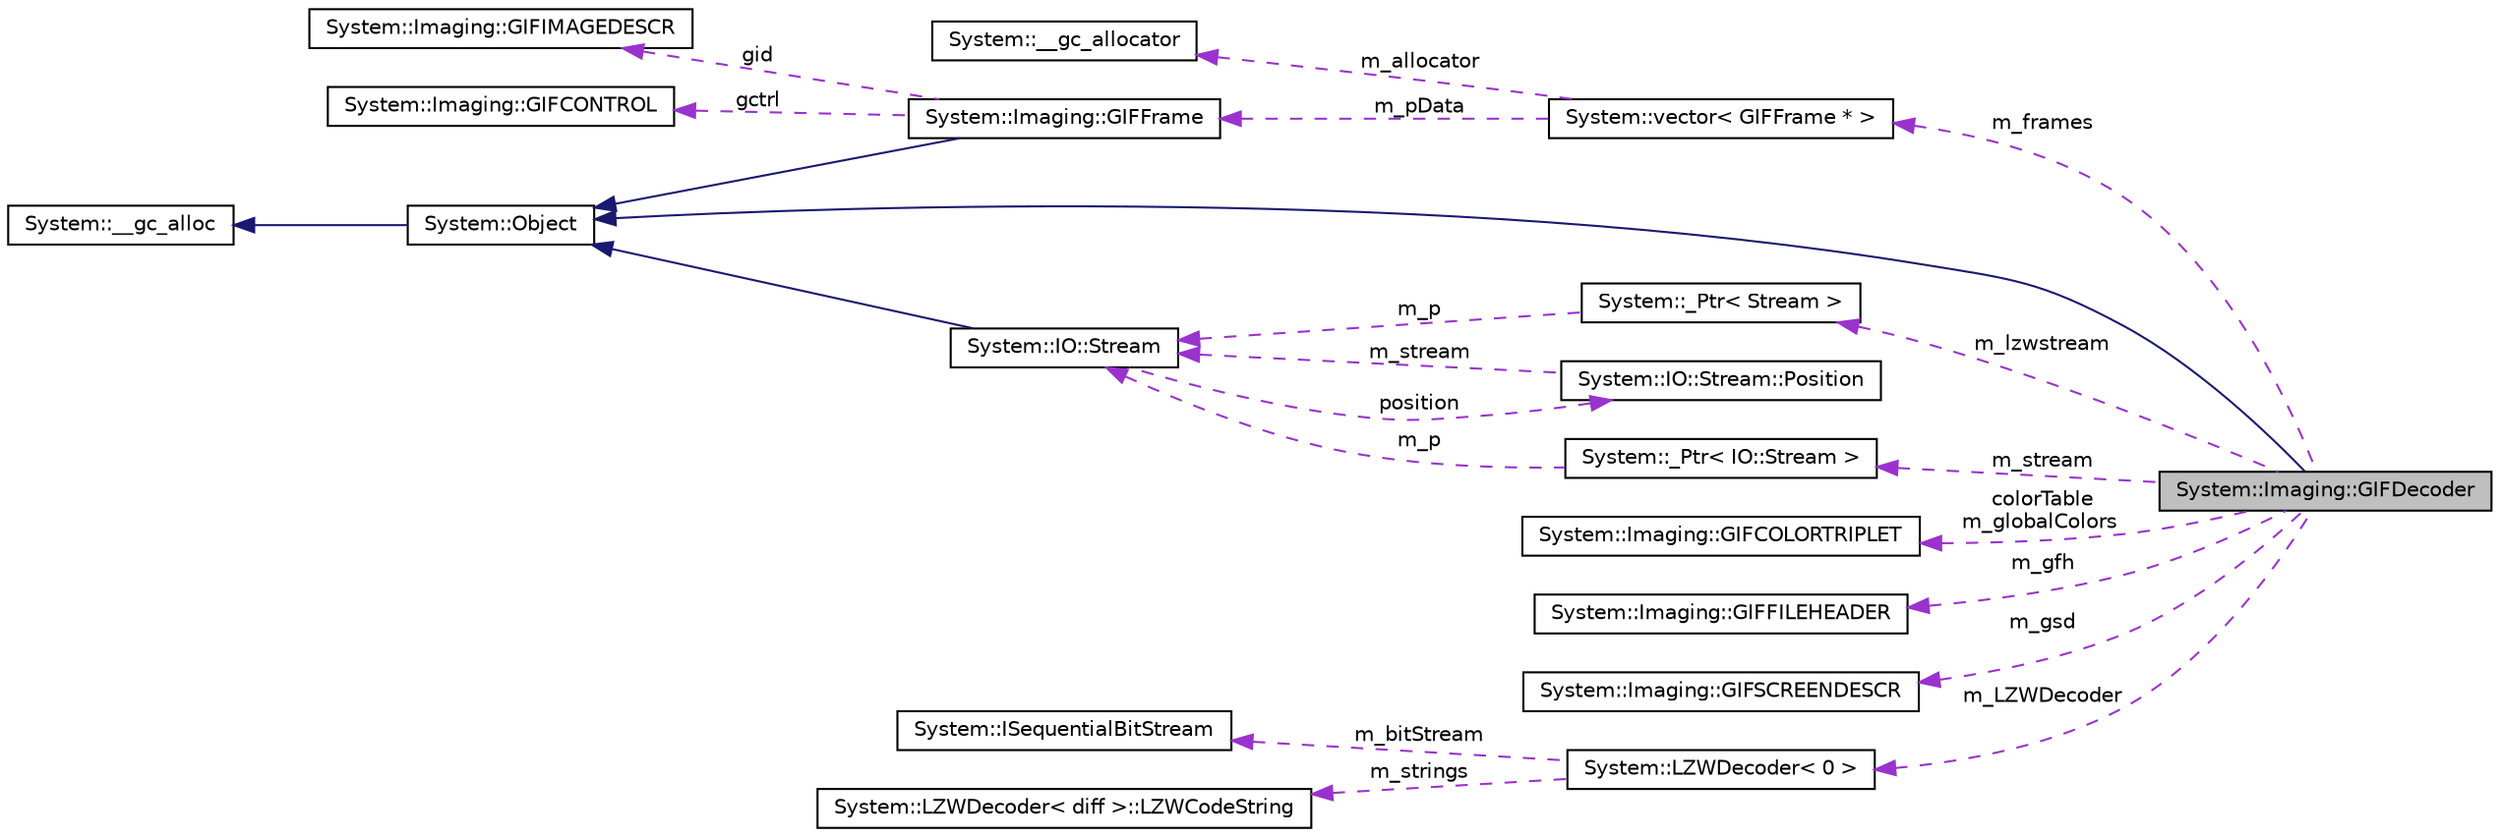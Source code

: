 digraph G
{
  edge [fontname="Helvetica",fontsize="10",labelfontname="Helvetica",labelfontsize="10"];
  node [fontname="Helvetica",fontsize="10",shape=record];
  rankdir="LR";
  Node1 [label="System::Imaging::GIFDecoder",height=0.2,width=0.4,color="black", fillcolor="grey75", style="filled" fontcolor="black"];
  Node2 -> Node1 [dir="back",color="midnightblue",fontsize="10",style="solid",fontname="Helvetica"];
  Node2 [label="System::Object",height=0.2,width=0.4,color="black", fillcolor="white", style="filled",URL="$class_system_1_1_object.html"];
  Node3 -> Node2 [dir="back",color="midnightblue",fontsize="10",style="solid",fontname="Helvetica"];
  Node3 [label="System::__gc_alloc",height=0.2,width=0.4,color="black", fillcolor="white", style="filled",URL="$class_system_1_1____gc__alloc.html"];
  Node4 -> Node1 [dir="back",color="darkorchid3",fontsize="10",style="dashed",label=" m_frames" ,fontname="Helvetica"];
  Node4 [label="System::vector\< GIFFrame * \>",height=0.2,width=0.4,color="black", fillcolor="white", style="filled",URL="$class_system_1_1vector.html"];
  Node5 -> Node4 [dir="back",color="darkorchid3",fontsize="10",style="dashed",label=" m_allocator" ,fontname="Helvetica"];
  Node5 [label="System::__gc_allocator",height=0.2,width=0.4,color="black", fillcolor="white", style="filled",URL="$class_system_1_1____gc__allocator.html"];
  Node6 -> Node4 [dir="back",color="darkorchid3",fontsize="10",style="dashed",label=" m_pData" ,fontname="Helvetica"];
  Node6 [label="System::Imaging::GIFFrame",height=0.2,width=0.4,color="black", fillcolor="white", style="filled",URL="$class_system_1_1_imaging_1_1_g_i_f_frame.html"];
  Node2 -> Node6 [dir="back",color="midnightblue",fontsize="10",style="solid",fontname="Helvetica"];
  Node7 -> Node6 [dir="back",color="darkorchid3",fontsize="10",style="dashed",label=" gid" ,fontname="Helvetica"];
  Node7 [label="System::Imaging::GIFIMAGEDESCR",height=0.2,width=0.4,color="black", fillcolor="white", style="filled",URL="$struct_system_1_1_imaging_1_1_g_i_f_i_m_a_g_e_d_e_s_c_r.html"];
  Node8 -> Node6 [dir="back",color="darkorchid3",fontsize="10",style="dashed",label=" gctrl" ,fontname="Helvetica"];
  Node8 [label="System::Imaging::GIFCONTROL",height=0.2,width=0.4,color="black", fillcolor="white", style="filled",URL="$struct_system_1_1_imaging_1_1_g_i_f_c_o_n_t_r_o_l.html"];
  Node9 -> Node1 [dir="back",color="darkorchid3",fontsize="10",style="dashed",label=" colorTable\nm_globalColors" ,fontname="Helvetica"];
  Node9 [label="System::Imaging::GIFCOLORTRIPLET",height=0.2,width=0.4,color="black", fillcolor="white", style="filled",URL="$struct_system_1_1_imaging_1_1_g_i_f_c_o_l_o_r_t_r_i_p_l_e_t.html"];
  Node10 -> Node1 [dir="back",color="darkorchid3",fontsize="10",style="dashed",label=" m_lzwstream" ,fontname="Helvetica"];
  Node10 [label="System::_Ptr\< Stream \>",height=0.2,width=0.4,color="black", fillcolor="white", style="filled",URL="$class_system_1_1___ptr.html"];
  Node11 -> Node10 [dir="back",color="darkorchid3",fontsize="10",style="dashed",label=" m_p" ,fontname="Helvetica"];
  Node11 [label="System::IO::Stream",height=0.2,width=0.4,color="black", fillcolor="white", style="filled",URL="$class_system_1_1_i_o_1_1_stream.html"];
  Node2 -> Node11 [dir="back",color="midnightblue",fontsize="10",style="solid",fontname="Helvetica"];
  Node12 -> Node11 [dir="back",color="darkorchid3",fontsize="10",style="dashed",label=" position" ,fontname="Helvetica"];
  Node12 [label="System::IO::Stream::Position",height=0.2,width=0.4,color="black", fillcolor="white", style="filled",URL="$class_system_1_1_i_o_1_1_stream_1_1_position.html"];
  Node11 -> Node12 [dir="back",color="darkorchid3",fontsize="10",style="dashed",label=" m_stream" ,fontname="Helvetica"];
  Node13 -> Node1 [dir="back",color="darkorchid3",fontsize="10",style="dashed",label=" m_gfh" ,fontname="Helvetica"];
  Node13 [label="System::Imaging::GIFFILEHEADER",height=0.2,width=0.4,color="black", fillcolor="white", style="filled",URL="$struct_system_1_1_imaging_1_1_g_i_f_f_i_l_e_h_e_a_d_e_r.html"];
  Node14 -> Node1 [dir="back",color="darkorchid3",fontsize="10",style="dashed",label=" m_gsd" ,fontname="Helvetica"];
  Node14 [label="System::Imaging::GIFSCREENDESCR",height=0.2,width=0.4,color="black", fillcolor="white", style="filled",URL="$struct_system_1_1_imaging_1_1_g_i_f_s_c_r_e_e_n_d_e_s_c_r.html"];
  Node15 -> Node1 [dir="back",color="darkorchid3",fontsize="10",style="dashed",label=" m_LZWDecoder" ,fontname="Helvetica"];
  Node15 [label="System::LZWDecoder\< 0 \>",height=0.2,width=0.4,color="black", fillcolor="white", style="filled",URL="$class_system_1_1_l_z_w_decoder.html"];
  Node16 -> Node15 [dir="back",color="darkorchid3",fontsize="10",style="dashed",label=" m_bitStream" ,fontname="Helvetica"];
  Node16 [label="System::ISequentialBitStream",height=0.2,width=0.4,color="black", fillcolor="white", style="filled",URL="$class_system_1_1_i_sequential_bit_stream.html"];
  Node17 -> Node15 [dir="back",color="darkorchid3",fontsize="10",style="dashed",label=" m_strings" ,fontname="Helvetica"];
  Node17 [label="System::LZWDecoder\< diff \>::LZWCodeString",height=0.2,width=0.4,color="black", fillcolor="white", style="filled",URL="$struct_system_1_1_l_z_w_decoder_1_1_l_z_w_code_string.html"];
  Node18 -> Node1 [dir="back",color="darkorchid3",fontsize="10",style="dashed",label=" m_stream" ,fontname="Helvetica"];
  Node18 [label="System::_Ptr\< IO::Stream \>",height=0.2,width=0.4,color="black", fillcolor="white", style="filled",URL="$class_system_1_1___ptr.html"];
  Node11 -> Node18 [dir="back",color="darkorchid3",fontsize="10",style="dashed",label=" m_p" ,fontname="Helvetica"];
}
